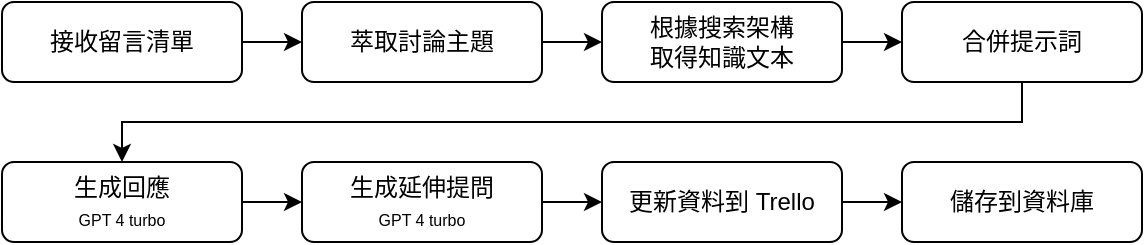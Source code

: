 <mxfile version="24.7.5">
  <diagram name="第 1 页" id="vfEwn17VDDKfHvgKFLt-">
    <mxGraphModel dx="768" dy="637" grid="1" gridSize="10" guides="1" tooltips="1" connect="1" arrows="1" fold="1" page="1" pageScale="1" pageWidth="827" pageHeight="1169" math="0" shadow="0">
      <root>
        <mxCell id="0" />
        <mxCell id="1" parent="0" />
        <mxCell id="XDo0QaZGhgEZx7iSG-WN-20" style="edgeStyle=orthogonalEdgeStyle;rounded=0;orthogonalLoop=1;jettySize=auto;html=1;" parent="1" source="XDo0QaZGhgEZx7iSG-WN-9" target="MGNMsav4cK6R32MDECvc-7" edge="1">
          <mxGeometry relative="1" as="geometry">
            <mxPoint x="230" y="100" as="targetPoint" />
            <Array as="points" />
          </mxGeometry>
        </mxCell>
        <mxCell id="XDo0QaZGhgEZx7iSG-WN-9" value="接收留言清單" style="rounded=1;whiteSpace=wrap;html=1;" parent="1" vertex="1">
          <mxGeometry x="40" y="80" width="120" height="40" as="geometry" />
        </mxCell>
        <mxCell id="MGNMsav4cK6R32MDECvc-7" value="萃取討論主題" style="rounded=1;whiteSpace=wrap;html=1;" vertex="1" parent="1">
          <mxGeometry x="190" y="80" width="120" height="40" as="geometry" />
        </mxCell>
        <mxCell id="MGNMsav4cK6R32MDECvc-23" style="edgeStyle=orthogonalEdgeStyle;rounded=0;orthogonalLoop=1;jettySize=auto;html=1;" edge="1" parent="1" source="MGNMsav4cK6R32MDECvc-20" target="MGNMsav4cK6R32MDECvc-22">
          <mxGeometry relative="1" as="geometry" />
        </mxCell>
        <mxCell id="MGNMsav4cK6R32MDECvc-20" value="根據搜索架構&lt;div&gt;取得知識文本&lt;/div&gt;" style="rounded=1;whiteSpace=wrap;html=1;" vertex="1" parent="1">
          <mxGeometry x="340" y="80" width="120" height="40" as="geometry" />
        </mxCell>
        <mxCell id="MGNMsav4cK6R32MDECvc-21" style="edgeStyle=orthogonalEdgeStyle;rounded=0;orthogonalLoop=1;jettySize=auto;html=1;entryX=0;entryY=0.5;entryDx=0;entryDy=0;exitX=1;exitY=0.5;exitDx=0;exitDy=0;" edge="1" parent="1" source="MGNMsav4cK6R32MDECvc-7" target="MGNMsav4cK6R32MDECvc-20">
          <mxGeometry relative="1" as="geometry">
            <mxPoint x="170" y="110" as="sourcePoint" />
            <mxPoint x="210" y="110" as="targetPoint" />
            <Array as="points" />
          </mxGeometry>
        </mxCell>
        <mxCell id="MGNMsav4cK6R32MDECvc-26" style="edgeStyle=orthogonalEdgeStyle;rounded=0;orthogonalLoop=1;jettySize=auto;html=1;exitX=0.5;exitY=1;exitDx=0;exitDy=0;arcSize=200;" edge="1" parent="1" source="MGNMsav4cK6R32MDECvc-22" target="MGNMsav4cK6R32MDECvc-24">
          <mxGeometry relative="1" as="geometry" />
        </mxCell>
        <mxCell id="MGNMsav4cK6R32MDECvc-22" value="合併提示詞" style="rounded=1;whiteSpace=wrap;html=1;" vertex="1" parent="1">
          <mxGeometry x="490" y="80" width="120" height="40" as="geometry" />
        </mxCell>
        <mxCell id="MGNMsav4cK6R32MDECvc-34" style="edgeStyle=orthogonalEdgeStyle;rounded=0;orthogonalLoop=1;jettySize=auto;html=1;entryX=0;entryY=0.5;entryDx=0;entryDy=0;" edge="1" parent="1" source="MGNMsav4cK6R32MDECvc-24" target="MGNMsav4cK6R32MDECvc-25">
          <mxGeometry relative="1" as="geometry" />
        </mxCell>
        <mxCell id="MGNMsav4cK6R32MDECvc-24" value="生成回應&lt;div&gt;&lt;font style=&quot;font-size: 8px;&quot;&gt;GPT 4 turbo&lt;/font&gt;&lt;/div&gt;" style="rounded=1;whiteSpace=wrap;html=1;" vertex="1" parent="1">
          <mxGeometry x="40" y="160" width="120" height="40" as="geometry" />
        </mxCell>
        <mxCell id="MGNMsav4cK6R32MDECvc-35" style="edgeStyle=orthogonalEdgeStyle;rounded=0;orthogonalLoop=1;jettySize=auto;html=1;entryX=0;entryY=0.5;entryDx=0;entryDy=0;" edge="1" parent="1" source="MGNMsav4cK6R32MDECvc-25" target="MGNMsav4cK6R32MDECvc-28">
          <mxGeometry relative="1" as="geometry" />
        </mxCell>
        <mxCell id="MGNMsav4cK6R32MDECvc-25" value="生成延伸提問&lt;div&gt;&lt;span style=&quot;font-size: 8px;&quot;&gt;GPT 4 turbo&lt;/span&gt;&lt;br&gt;&lt;/div&gt;" style="rounded=1;whiteSpace=wrap;html=1;" vertex="1" parent="1">
          <mxGeometry x="190" y="160" width="120" height="40" as="geometry" />
        </mxCell>
        <mxCell id="MGNMsav4cK6R32MDECvc-32" style="edgeStyle=orthogonalEdgeStyle;rounded=0;orthogonalLoop=1;jettySize=auto;html=1;entryX=0;entryY=0.5;entryDx=0;entryDy=0;" edge="1" parent="1" source="MGNMsav4cK6R32MDECvc-28" target="MGNMsav4cK6R32MDECvc-31">
          <mxGeometry relative="1" as="geometry" />
        </mxCell>
        <mxCell id="MGNMsav4cK6R32MDECvc-28" value="更新資料到 Trello" style="rounded=1;whiteSpace=wrap;html=1;" vertex="1" parent="1">
          <mxGeometry x="340" y="160" width="120" height="40" as="geometry" />
        </mxCell>
        <mxCell id="MGNMsav4cK6R32MDECvc-31" value="儲存到資料庫" style="rounded=1;whiteSpace=wrap;html=1;" vertex="1" parent="1">
          <mxGeometry x="490" y="160" width="120" height="40" as="geometry" />
        </mxCell>
      </root>
    </mxGraphModel>
  </diagram>
</mxfile>
